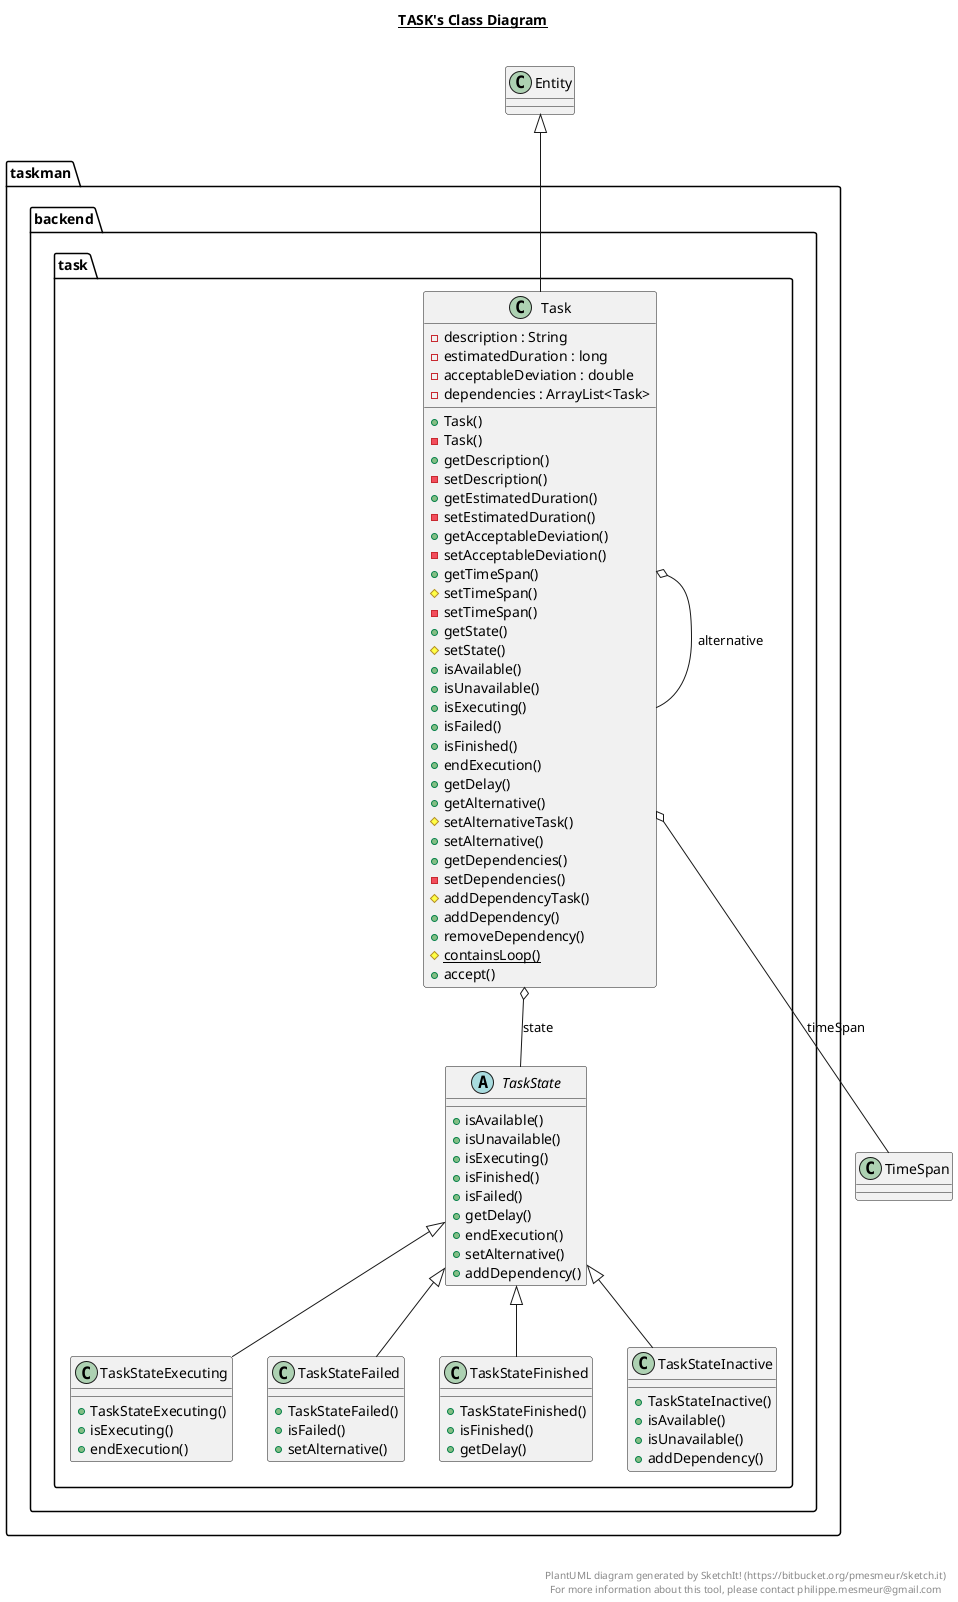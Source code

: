 @startuml

title __TASK's Class Diagram__\n

  package taskman {
    package taskman.backend {
      package taskman.backend.task {
        class Task {
            - description : String
            - estimatedDuration : long
            - acceptableDeviation : double
            - dependencies : ArrayList<Task>
            + Task()
            - Task()
            + getDescription()
            - setDescription()
            + getEstimatedDuration()
            - setEstimatedDuration()
            + getAcceptableDeviation()
            - setAcceptableDeviation()
            + getTimeSpan()
            # setTimeSpan()
            - setTimeSpan()
            + getState()
            # setState()
            + isAvailable()
            + isUnavailable()
            + isExecuting()
            + isFailed()
            + isFinished()
            + endExecution()
            + getDelay()
            + getAlternative()
            # setAlternativeTask()
            + setAlternative()
            + getDependencies()
            - setDependencies()
            # addDependencyTask()
            + addDependency()
            + removeDependency()
            {static} # containsLoop()
            + accept()
        }
      }
    }
  }
  

  package taskman {
    package taskman.backend {
      package taskman.backend.task {
        abstract class TaskState {
            + isAvailable()
            + isUnavailable()
            + isExecuting()
            + isFinished()
            + isFailed()
            + getDelay()
            + endExecution()
            + setAlternative()
            + addDependency()
        }
      }
    }
  }
  

  package taskman {
    package taskman.backend {
      package taskman.backend.task {
        class TaskStateExecuting {
            + TaskStateExecuting()
            + isExecuting()
            + endExecution()
        }
      }
    }
  }
  

  package taskman {
    package taskman.backend {
      package taskman.backend.task {
        class TaskStateFailed {
            + TaskStateFailed()
            + isFailed()
            + setAlternative()
        }
      }
    }
  }
  

  package taskman {
    package taskman.backend {
      package taskman.backend.task {
        class TaskStateFinished {
            + TaskStateFinished()
            + isFinished()
            + getDelay()
        }
      }
    }
  }
  

  package taskman {
    package taskman.backend {
      package taskman.backend.task {
        class TaskStateInactive {
            + TaskStateInactive()
            + isAvailable()
            + isUnavailable()
            + addDependency()
        }
      }
    }
  }
  

  Task -up-|> Entity
  Task o-- TimeSpan : timeSpan
  Task o-- TaskState : state
  Task o-- Task : alternative
  TaskStateExecuting -up-|> TaskState
  TaskStateFailed -up-|> TaskState
  TaskStateFinished -up-|> TaskState
  TaskStateInactive -up-|> TaskState


right footer


PlantUML diagram generated by SketchIt! (https://bitbucket.org/pmesmeur/sketch.it)
For more information about this tool, please contact philippe.mesmeur@gmail.com
endfooter

@enduml
